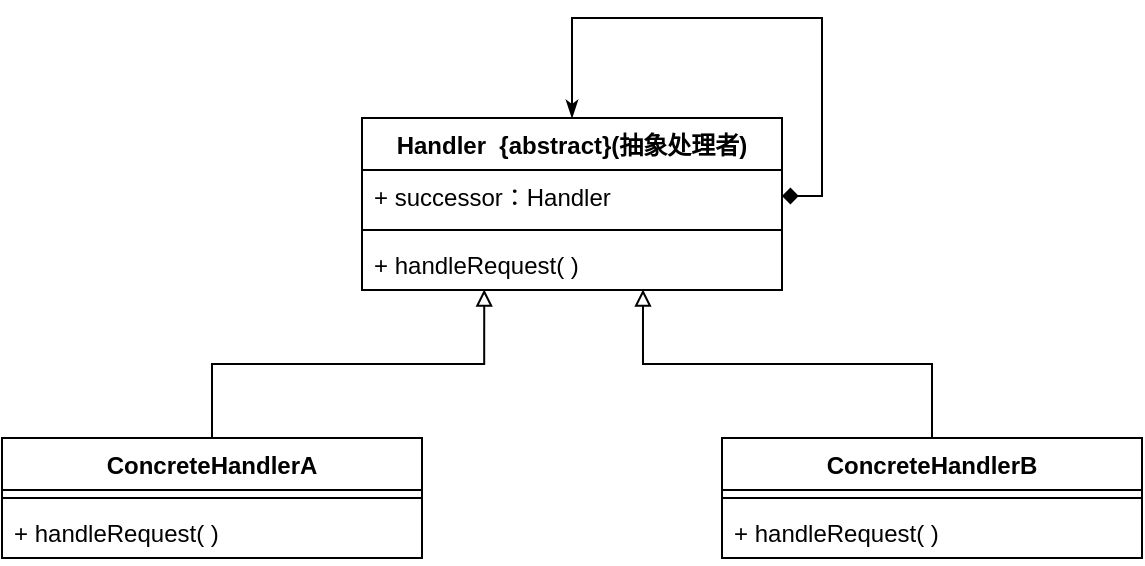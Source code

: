 <mxfile version="15.2.7" type="device"><diagram id="0fOMz4W4ijH9oU-rLJSE" name="第 1 页"><mxGraphModel dx="1024" dy="592" grid="1" gridSize="10" guides="1" tooltips="1" connect="1" arrows="1" fold="1" page="1" pageScale="1" pageWidth="827" pageHeight="1169" math="0" shadow="0"><root><mxCell id="0"/><mxCell id="1" parent="0"/><mxCell id="SQvmrolnPDUCv0JrilTS-2" value="Handler  {abstract}(抽象处理者)" style="swimlane;fontStyle=1;align=center;verticalAlign=top;childLayout=stackLayout;horizontal=1;startSize=26;horizontalStack=0;resizeParent=1;resizeParentMax=0;resizeLast=0;collapsible=1;marginBottom=0;" vertex="1" parent="1"><mxGeometry x="330" y="160" width="210" height="86" as="geometry"/></mxCell><mxCell id="SQvmrolnPDUCv0JrilTS-6" style="edgeStyle=orthogonalEdgeStyle;rounded=0;orthogonalLoop=1;jettySize=auto;html=1;exitX=1;exitY=0.5;exitDx=0;exitDy=0;entryX=0.5;entryY=0;entryDx=0;entryDy=0;endArrow=classicThin;endFill=1;startArrow=diamond;startFill=1;" edge="1" parent="SQvmrolnPDUCv0JrilTS-2" source="SQvmrolnPDUCv0JrilTS-3" target="SQvmrolnPDUCv0JrilTS-2"><mxGeometry relative="1" as="geometry"><Array as="points"><mxPoint x="230" y="39"/><mxPoint x="230" y="-50"/><mxPoint x="105" y="-50"/></Array></mxGeometry></mxCell><mxCell id="SQvmrolnPDUCv0JrilTS-3" value="+ successor：Handler" style="text;strokeColor=none;fillColor=none;align=left;verticalAlign=top;spacingLeft=4;spacingRight=4;overflow=hidden;rotatable=0;points=[[0,0.5],[1,0.5]];portConstraint=eastwest;" vertex="1" parent="SQvmrolnPDUCv0JrilTS-2"><mxGeometry y="26" width="210" height="26" as="geometry"/></mxCell><mxCell id="SQvmrolnPDUCv0JrilTS-4" value="" style="line;strokeWidth=1;fillColor=none;align=left;verticalAlign=middle;spacingTop=-1;spacingLeft=3;spacingRight=3;rotatable=0;labelPosition=right;points=[];portConstraint=eastwest;" vertex="1" parent="SQvmrolnPDUCv0JrilTS-2"><mxGeometry y="52" width="210" height="8" as="geometry"/></mxCell><mxCell id="SQvmrolnPDUCv0JrilTS-5" value="+ handleRequest( )" style="text;strokeColor=none;fillColor=none;align=left;verticalAlign=top;spacingLeft=4;spacingRight=4;overflow=hidden;rotatable=0;points=[[0,0.5],[1,0.5]];portConstraint=eastwest;" vertex="1" parent="SQvmrolnPDUCv0JrilTS-2"><mxGeometry y="60" width="210" height="26" as="geometry"/></mxCell><mxCell id="SQvmrolnPDUCv0JrilTS-15" style="edgeStyle=orthogonalEdgeStyle;rounded=0;orthogonalLoop=1;jettySize=auto;html=1;exitX=0.5;exitY=0;exitDx=0;exitDy=0;entryX=0.291;entryY=0.992;entryDx=0;entryDy=0;entryPerimeter=0;startArrow=none;startFill=0;endArrow=block;endFill=0;" edge="1" parent="1" source="SQvmrolnPDUCv0JrilTS-7" target="SQvmrolnPDUCv0JrilTS-5"><mxGeometry relative="1" as="geometry"/></mxCell><mxCell id="SQvmrolnPDUCv0JrilTS-7" value="ConcreteHandlerA" style="swimlane;fontStyle=1;align=center;verticalAlign=top;childLayout=stackLayout;horizontal=1;startSize=26;horizontalStack=0;resizeParent=1;resizeParentMax=0;resizeLast=0;collapsible=1;marginBottom=0;" vertex="1" parent="1"><mxGeometry x="150" y="320" width="210" height="60" as="geometry"/></mxCell><mxCell id="SQvmrolnPDUCv0JrilTS-10" value="" style="line;strokeWidth=1;fillColor=none;align=left;verticalAlign=middle;spacingTop=-1;spacingLeft=3;spacingRight=3;rotatable=0;labelPosition=right;points=[];portConstraint=eastwest;" vertex="1" parent="SQvmrolnPDUCv0JrilTS-7"><mxGeometry y="26" width="210" height="8" as="geometry"/></mxCell><mxCell id="SQvmrolnPDUCv0JrilTS-11" value="+ handleRequest( )" style="text;strokeColor=none;fillColor=none;align=left;verticalAlign=top;spacingLeft=4;spacingRight=4;overflow=hidden;rotatable=0;points=[[0,0.5],[1,0.5]];portConstraint=eastwest;" vertex="1" parent="SQvmrolnPDUCv0JrilTS-7"><mxGeometry y="34" width="210" height="26" as="geometry"/></mxCell><mxCell id="SQvmrolnPDUCv0JrilTS-16" style="edgeStyle=orthogonalEdgeStyle;rounded=0;orthogonalLoop=1;jettySize=auto;html=1;exitX=0.5;exitY=0;exitDx=0;exitDy=0;entryX=0.669;entryY=0.992;entryDx=0;entryDy=0;entryPerimeter=0;startArrow=none;startFill=0;endArrow=block;endFill=0;" edge="1" parent="1" source="SQvmrolnPDUCv0JrilTS-12" target="SQvmrolnPDUCv0JrilTS-5"><mxGeometry relative="1" as="geometry"/></mxCell><mxCell id="SQvmrolnPDUCv0JrilTS-12" value="ConcreteHandlerB" style="swimlane;fontStyle=1;align=center;verticalAlign=top;childLayout=stackLayout;horizontal=1;startSize=26;horizontalStack=0;resizeParent=1;resizeParentMax=0;resizeLast=0;collapsible=1;marginBottom=0;" vertex="1" parent="1"><mxGeometry x="510" y="320" width="210" height="60" as="geometry"/></mxCell><mxCell id="SQvmrolnPDUCv0JrilTS-13" value="" style="line;strokeWidth=1;fillColor=none;align=left;verticalAlign=middle;spacingTop=-1;spacingLeft=3;spacingRight=3;rotatable=0;labelPosition=right;points=[];portConstraint=eastwest;" vertex="1" parent="SQvmrolnPDUCv0JrilTS-12"><mxGeometry y="26" width="210" height="8" as="geometry"/></mxCell><mxCell id="SQvmrolnPDUCv0JrilTS-14" value="+ handleRequest( )" style="text;strokeColor=none;fillColor=none;align=left;verticalAlign=top;spacingLeft=4;spacingRight=4;overflow=hidden;rotatable=0;points=[[0,0.5],[1,0.5]];portConstraint=eastwest;" vertex="1" parent="SQvmrolnPDUCv0JrilTS-12"><mxGeometry y="34" width="210" height="26" as="geometry"/></mxCell></root></mxGraphModel></diagram></mxfile>